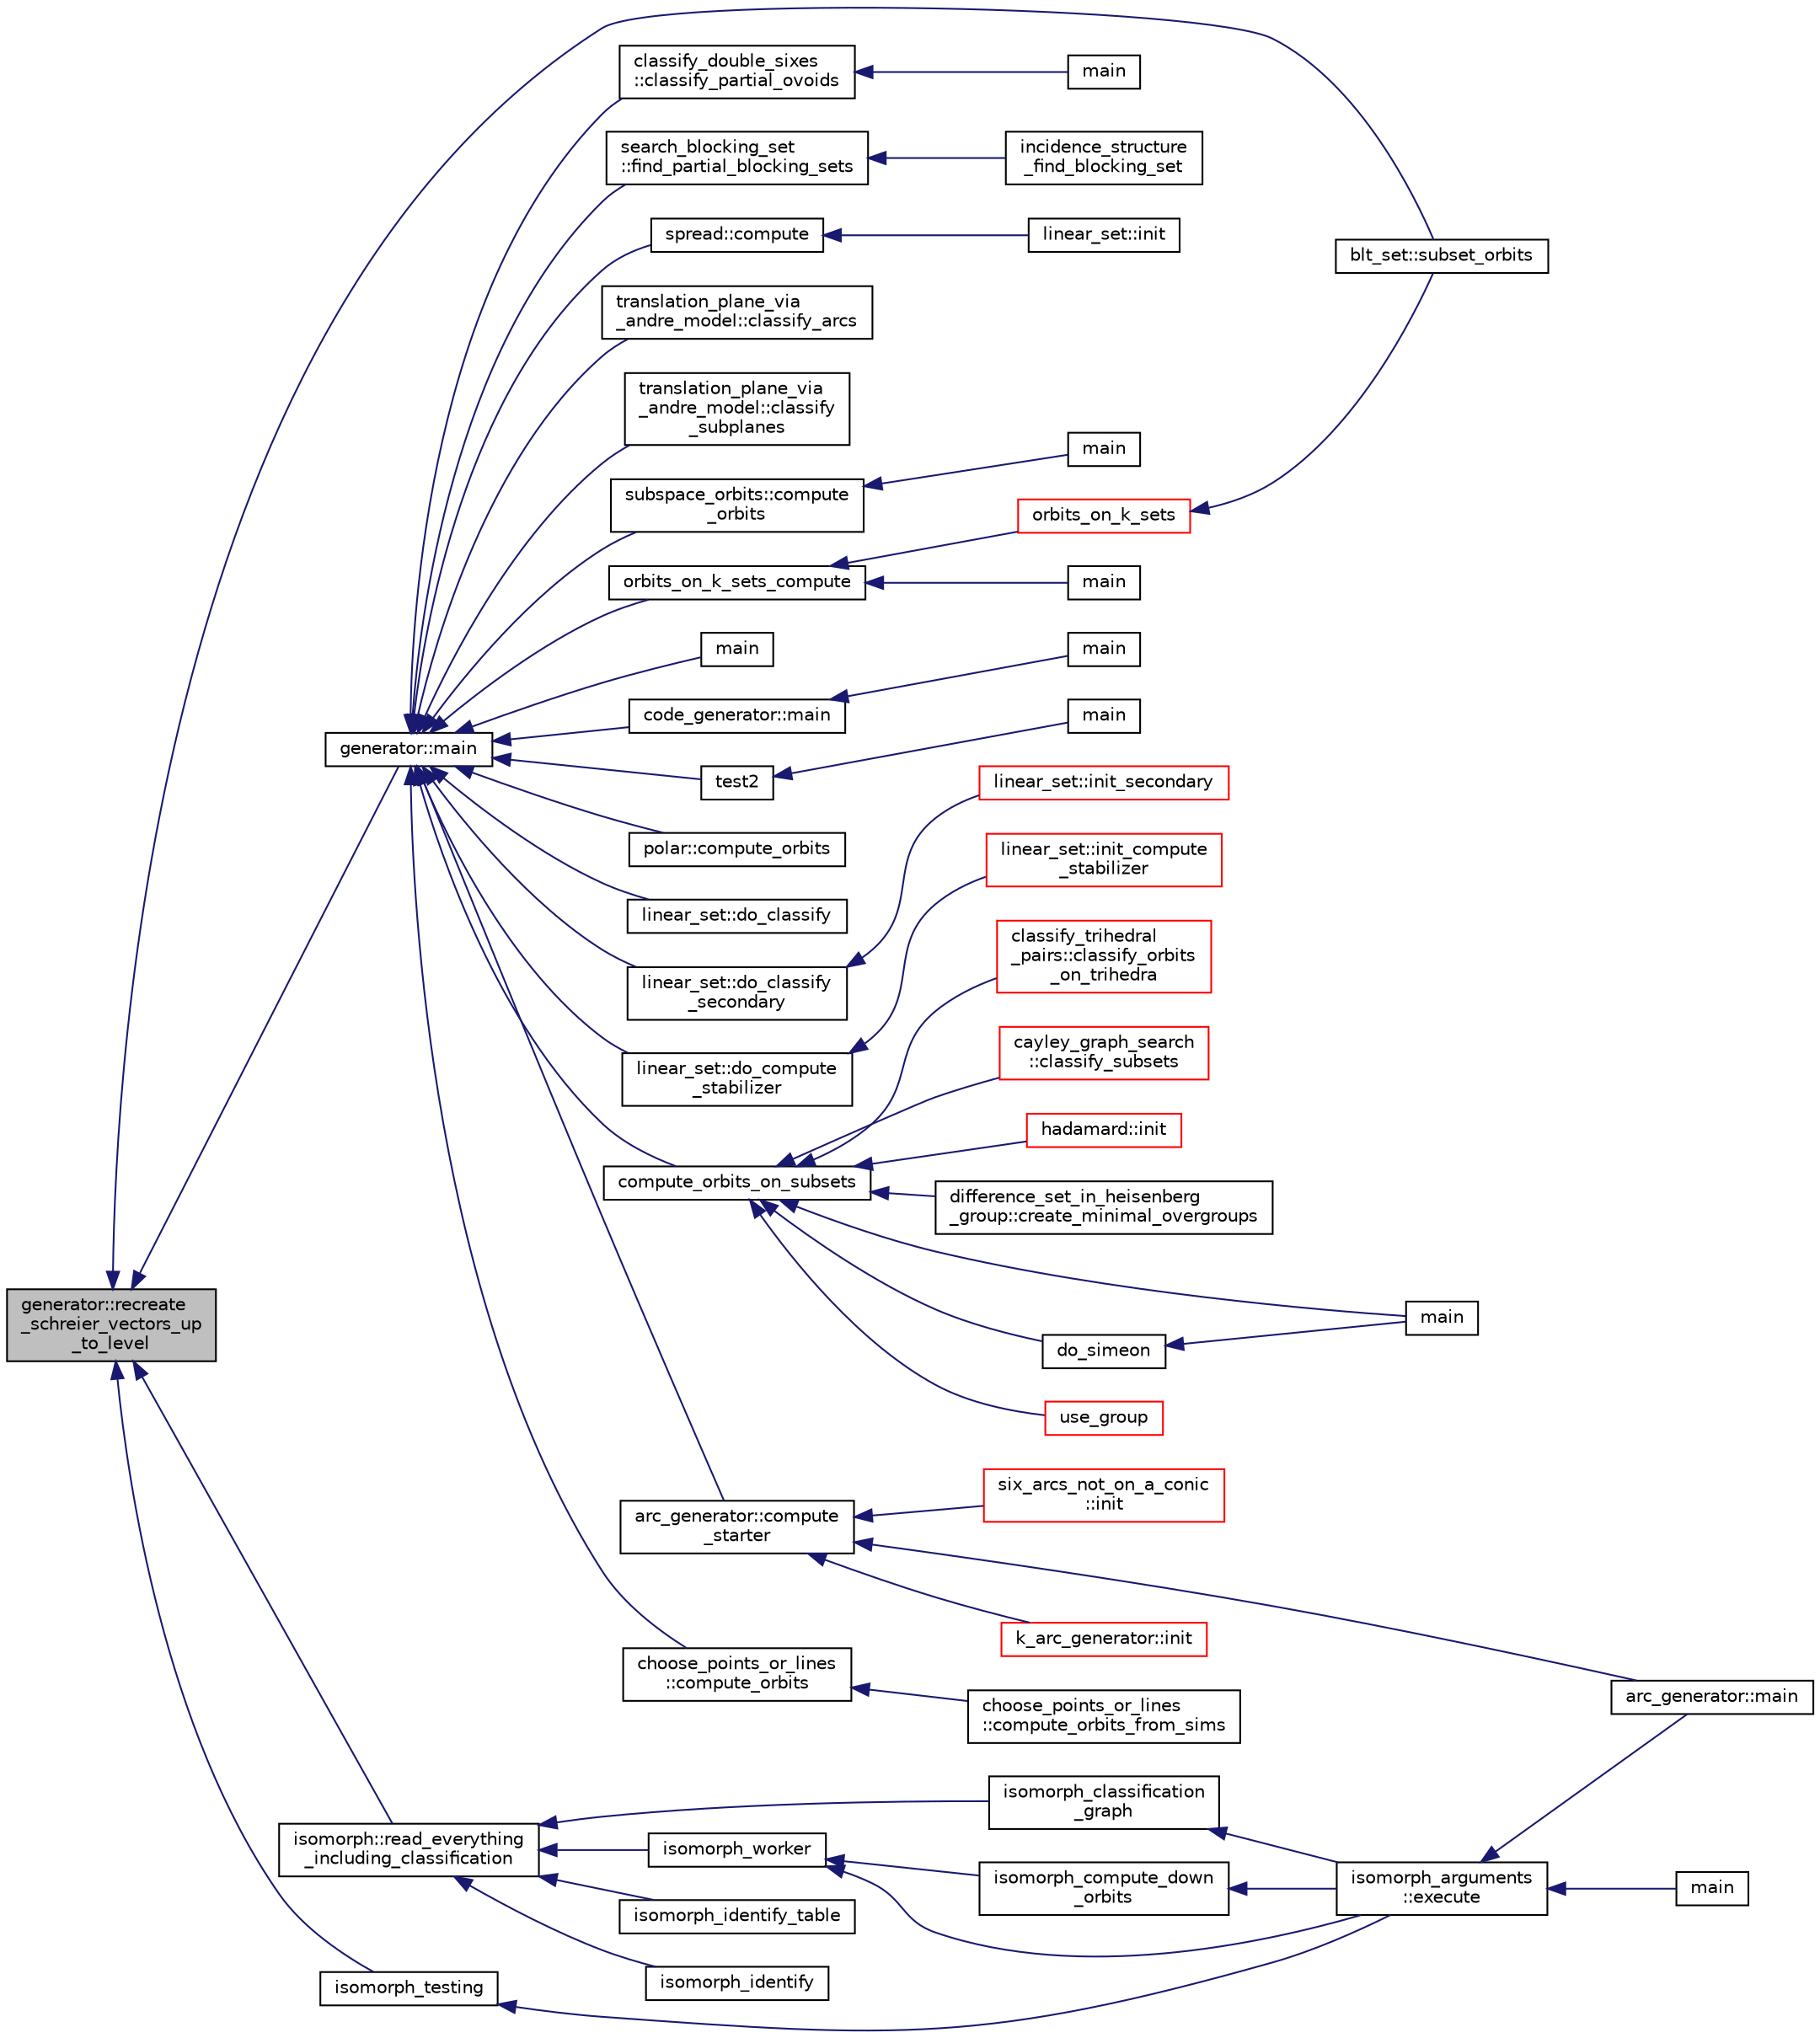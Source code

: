 digraph "generator::recreate_schreier_vectors_up_to_level"
{
  edge [fontname="Helvetica",fontsize="10",labelfontname="Helvetica",labelfontsize="10"];
  node [fontname="Helvetica",fontsize="10",shape=record];
  rankdir="LR";
  Node21149 [label="generator::recreate\l_schreier_vectors_up\l_to_level",height=0.2,width=0.4,color="black", fillcolor="grey75", style="filled", fontcolor="black"];
  Node21149 -> Node21150 [dir="back",color="midnightblue",fontsize="10",style="solid",fontname="Helvetica"];
  Node21150 [label="blt_set::subset_orbits",height=0.2,width=0.4,color="black", fillcolor="white", style="filled",URL="$d1/d3d/classblt__set.html#af8f79fc4346244acfa0e2c2d23c36993"];
  Node21149 -> Node21151 [dir="back",color="midnightblue",fontsize="10",style="solid",fontname="Helvetica"];
  Node21151 [label="generator::main",height=0.2,width=0.4,color="black", fillcolor="white", style="filled",URL="$d7/d73/classgenerator.html#a01abff8e9f231bf0d82e2e8e0061f242"];
  Node21151 -> Node21152 [dir="back",color="midnightblue",fontsize="10",style="solid",fontname="Helvetica"];
  Node21152 [label="main",height=0.2,width=0.4,color="black", fillcolor="white", style="filled",URL="$d2/d11/codes_8h.html#a217dbf8b442f20279ea00b898af96f52"];
  Node21151 -> Node21153 [dir="back",color="midnightblue",fontsize="10",style="solid",fontname="Helvetica"];
  Node21153 [label="code_generator::main",height=0.2,width=0.4,color="black", fillcolor="white", style="filled",URL="$db/d37/classcode__generator.html#ab3cf3a306e4032c2b471ac95321c599f"];
  Node21153 -> Node21154 [dir="back",color="midnightblue",fontsize="10",style="solid",fontname="Helvetica"];
  Node21154 [label="main",height=0.2,width=0.4,color="black", fillcolor="white", style="filled",URL="$d4/d4f/codes_8_c.html#a217dbf8b442f20279ea00b898af96f52"];
  Node21151 -> Node21155 [dir="back",color="midnightblue",fontsize="10",style="solid",fontname="Helvetica"];
  Node21155 [label="test2",height=0.2,width=0.4,color="black", fillcolor="white", style="filled",URL="$d9/db0/factor__space_8_c.html#a39d73a812e5fd8f1bc111e948368cb10"];
  Node21155 -> Node21156 [dir="back",color="midnightblue",fontsize="10",style="solid",fontname="Helvetica"];
  Node21156 [label="main",height=0.2,width=0.4,color="black", fillcolor="white", style="filled",URL="$d9/db0/factor__space_8_c.html#a3c04138a5bfe5d72780bb7e82a18e627"];
  Node21151 -> Node21157 [dir="back",color="midnightblue",fontsize="10",style="solid",fontname="Helvetica"];
  Node21157 [label="polar::compute_orbits",height=0.2,width=0.4,color="black", fillcolor="white", style="filled",URL="$da/d1c/classpolar.html#ac4c3c4f95d14c74ff4a3ec3f3479a1da"];
  Node21151 -> Node21158 [dir="back",color="midnightblue",fontsize="10",style="solid",fontname="Helvetica"];
  Node21158 [label="linear_set::do_classify",height=0.2,width=0.4,color="black", fillcolor="white", style="filled",URL="$dd/d86/classlinear__set.html#a3eb2dbce7fa8b71901dfc12f288ddd0c"];
  Node21151 -> Node21159 [dir="back",color="midnightblue",fontsize="10",style="solid",fontname="Helvetica"];
  Node21159 [label="linear_set::do_classify\l_secondary",height=0.2,width=0.4,color="black", fillcolor="white", style="filled",URL="$dd/d86/classlinear__set.html#a47eb7f9995f3343abd3bdfbf9a9a9162"];
  Node21159 -> Node21160 [dir="back",color="midnightblue",fontsize="10",style="solid",fontname="Helvetica"];
  Node21160 [label="linear_set::init_secondary",height=0.2,width=0.4,color="red", fillcolor="white", style="filled",URL="$dd/d86/classlinear__set.html#a7bf8cd7805559b5762921687a7c1ed97"];
  Node21151 -> Node21162 [dir="back",color="midnightblue",fontsize="10",style="solid",fontname="Helvetica"];
  Node21162 [label="linear_set::do_compute\l_stabilizer",height=0.2,width=0.4,color="black", fillcolor="white", style="filled",URL="$dd/d86/classlinear__set.html#ae8f58ded28fb5370f4459cca42b7463b"];
  Node21162 -> Node21163 [dir="back",color="midnightblue",fontsize="10",style="solid",fontname="Helvetica"];
  Node21163 [label="linear_set::init_compute\l_stabilizer",height=0.2,width=0.4,color="red", fillcolor="white", style="filled",URL="$dd/d86/classlinear__set.html#a0cc3eaec1896fdc977b62e94623b055b"];
  Node21151 -> Node21165 [dir="back",color="midnightblue",fontsize="10",style="solid",fontname="Helvetica"];
  Node21165 [label="compute_orbits_on_subsets",height=0.2,width=0.4,color="black", fillcolor="white", style="filled",URL="$d3/d35/snakes__and__ladders__global_8_c.html#af33697aede0480110b1227f727252637"];
  Node21165 -> Node21166 [dir="back",color="midnightblue",fontsize="10",style="solid",fontname="Helvetica"];
  Node21166 [label="cayley_graph_search\l::classify_subsets",height=0.2,width=0.4,color="red", fillcolor="white", style="filled",URL="$de/dae/classcayley__graph__search.html#a4cf8a90752e018a281481ac80ad52c4b"];
  Node21165 -> Node21169 [dir="back",color="midnightblue",fontsize="10",style="solid",fontname="Helvetica"];
  Node21169 [label="hadamard::init",height=0.2,width=0.4,color="red", fillcolor="white", style="filled",URL="$d7/dbb/classhadamard.html#a16af359850b8bdd0d2a73e260d496c33"];
  Node21165 -> Node21171 [dir="back",color="midnightblue",fontsize="10",style="solid",fontname="Helvetica"];
  Node21171 [label="difference_set_in_heisenberg\l_group::create_minimal_overgroups",height=0.2,width=0.4,color="black", fillcolor="white", style="filled",URL="$de/d8a/classdifference__set__in__heisenberg__group.html#a9bde5ad5da3ebaebf98fbfd3e8110b79"];
  Node21165 -> Node21172 [dir="back",color="midnightblue",fontsize="10",style="solid",fontname="Helvetica"];
  Node21172 [label="main",height=0.2,width=0.4,color="black", fillcolor="white", style="filled",URL="$d5/d13/simeon_8_c.html#ae66f6b31b5ad750f1fe042a706a4e3d4"];
  Node21165 -> Node21173 [dir="back",color="midnightblue",fontsize="10",style="solid",fontname="Helvetica"];
  Node21173 [label="do_simeon",height=0.2,width=0.4,color="black", fillcolor="white", style="filled",URL="$d5/d13/simeon_8_c.html#a36cf3f9cb484fa44da7a7dfcbe9385d0"];
  Node21173 -> Node21172 [dir="back",color="midnightblue",fontsize="10",style="solid",fontname="Helvetica"];
  Node21165 -> Node21174 [dir="back",color="midnightblue",fontsize="10",style="solid",fontname="Helvetica"];
  Node21174 [label="use_group",height=0.2,width=0.4,color="red", fillcolor="white", style="filled",URL="$d9/d9f/all__cliques_8_c.html#aba62531e97173264c39afe2c7857af31"];
  Node21165 -> Node21176 [dir="back",color="midnightblue",fontsize="10",style="solid",fontname="Helvetica"];
  Node21176 [label="classify_trihedral\l_pairs::classify_orbits\l_on_trihedra",height=0.2,width=0.4,color="red", fillcolor="white", style="filled",URL="$d1/d21/classclassify__trihedral__pairs.html#a99625621bfba4bb65b3d60304b306539"];
  Node21151 -> Node21183 [dir="back",color="midnightblue",fontsize="10",style="solid",fontname="Helvetica"];
  Node21183 [label="orbits_on_k_sets_compute",height=0.2,width=0.4,color="black", fillcolor="white", style="filled",URL="$d3/d35/snakes__and__ladders__global_8_c.html#a96743526b15703539d544499276aaa71"];
  Node21183 -> Node21184 [dir="back",color="midnightblue",fontsize="10",style="solid",fontname="Helvetica"];
  Node21184 [label="main",height=0.2,width=0.4,color="black", fillcolor="white", style="filled",URL="$d9/d5f/example__fano__plane_8_c.html#ae66f6b31b5ad750f1fe042a706a4e3d4"];
  Node21183 -> Node21185 [dir="back",color="midnightblue",fontsize="10",style="solid",fontname="Helvetica"];
  Node21185 [label="orbits_on_k_sets",height=0.2,width=0.4,color="red", fillcolor="white", style="filled",URL="$d3/d35/snakes__and__ladders__global_8_c.html#afe3d79116aa8b4d1a93d444a3a979b6e"];
  Node21185 -> Node21150 [dir="back",color="midnightblue",fontsize="10",style="solid",fontname="Helvetica"];
  Node21151 -> Node21193 [dir="back",color="midnightblue",fontsize="10",style="solid",fontname="Helvetica"];
  Node21193 [label="arc_generator::compute\l_starter",height=0.2,width=0.4,color="black", fillcolor="white", style="filled",URL="$d4/d21/classarc__generator.html#aad1dcec3a1c302e743d574bd1ac857d9"];
  Node21193 -> Node21192 [dir="back",color="midnightblue",fontsize="10",style="solid",fontname="Helvetica"];
  Node21192 [label="arc_generator::main",height=0.2,width=0.4,color="black", fillcolor="white", style="filled",URL="$d4/d21/classarc__generator.html#ad80140b51b165dad1fe6ab232be7829a"];
  Node21193 -> Node21194 [dir="back",color="midnightblue",fontsize="10",style="solid",fontname="Helvetica"];
  Node21194 [label="k_arc_generator::init",height=0.2,width=0.4,color="red", fillcolor="white", style="filled",URL="$d6/dd8/classk__arc__generator.html#a6036d9f52ede9f8ca681505626b5361d"];
  Node21193 -> Node21196 [dir="back",color="midnightblue",fontsize="10",style="solid",fontname="Helvetica"];
  Node21196 [label="six_arcs_not_on_a_conic\l::init",height=0.2,width=0.4,color="red", fillcolor="white", style="filled",URL="$d8/de6/classsix__arcs__not__on__a__conic.html#a7a4d5cf8a098488729934cfa8a70944a"];
  Node21151 -> Node21198 [dir="back",color="midnightblue",fontsize="10",style="solid",fontname="Helvetica"];
  Node21198 [label="choose_points_or_lines\l::compute_orbits",height=0.2,width=0.4,color="black", fillcolor="white", style="filled",URL="$d6/d75/classchoose__points__or__lines.html#adc353e2d41dc8a39563322c8cdd85f61"];
  Node21198 -> Node21199 [dir="back",color="midnightblue",fontsize="10",style="solid",fontname="Helvetica"];
  Node21199 [label="choose_points_or_lines\l::compute_orbits_from_sims",height=0.2,width=0.4,color="black", fillcolor="white", style="filled",URL="$d6/d75/classchoose__points__or__lines.html#a4fcac2dadf459d7c75187a00a4bd64aa"];
  Node21151 -> Node21200 [dir="back",color="midnightblue",fontsize="10",style="solid",fontname="Helvetica"];
  Node21200 [label="classify_double_sixes\l::classify_partial_ovoids",height=0.2,width=0.4,color="black", fillcolor="white", style="filled",URL="$dd/d23/classclassify__double__sixes.html#a2253fca143a0e8a3e39655eb05668ae9"];
  Node21200 -> Node21201 [dir="back",color="midnightblue",fontsize="10",style="solid",fontname="Helvetica"];
  Node21201 [label="main",height=0.2,width=0.4,color="black", fillcolor="white", style="filled",URL="$df/df8/surface__classify_8_c.html#a217dbf8b442f20279ea00b898af96f52"];
  Node21151 -> Node21202 [dir="back",color="midnightblue",fontsize="10",style="solid",fontname="Helvetica"];
  Node21202 [label="search_blocking_set\l::find_partial_blocking_sets",height=0.2,width=0.4,color="black", fillcolor="white", style="filled",URL="$dc/d36/classsearch__blocking__set.html#ad3fdb3d356db75a02c406bc9d4e9e9b6"];
  Node21202 -> Node21203 [dir="back",color="midnightblue",fontsize="10",style="solid",fontname="Helvetica"];
  Node21203 [label="incidence_structure\l_find_blocking_set",height=0.2,width=0.4,color="black", fillcolor="white", style="filled",URL="$df/d74/tl__geometry_8h.html#a8e3d42d0018f8a804b9686b1c4951186"];
  Node21151 -> Node21204 [dir="back",color="midnightblue",fontsize="10",style="solid",fontname="Helvetica"];
  Node21204 [label="spread::compute",height=0.2,width=0.4,color="black", fillcolor="white", style="filled",URL="$da/dc1/classspread.html#a9674466d3e03b8dad79882299c638a21"];
  Node21204 -> Node21205 [dir="back",color="midnightblue",fontsize="10",style="solid",fontname="Helvetica"];
  Node21205 [label="linear_set::init",height=0.2,width=0.4,color="black", fillcolor="white", style="filled",URL="$dd/d86/classlinear__set.html#a7ab24e84423749047d5465cb15505475"];
  Node21151 -> Node21206 [dir="back",color="midnightblue",fontsize="10",style="solid",fontname="Helvetica"];
  Node21206 [label="translation_plane_via\l_andre_model::classify_arcs",height=0.2,width=0.4,color="black", fillcolor="white", style="filled",URL="$d1/dcc/classtranslation__plane__via__andre__model.html#ac8f002e812a8b152d41e806688601c5e"];
  Node21151 -> Node21207 [dir="back",color="midnightblue",fontsize="10",style="solid",fontname="Helvetica"];
  Node21207 [label="translation_plane_via\l_andre_model::classify\l_subplanes",height=0.2,width=0.4,color="black", fillcolor="white", style="filled",URL="$d1/dcc/classtranslation__plane__via__andre__model.html#a794fefa95f0a7f7b887133375988ee55"];
  Node21151 -> Node21208 [dir="back",color="midnightblue",fontsize="10",style="solid",fontname="Helvetica"];
  Node21208 [label="subspace_orbits::compute\l_orbits",height=0.2,width=0.4,color="black", fillcolor="white", style="filled",URL="$d2/d9f/classsubspace__orbits.html#a2778f8d49cde1675de1ef6acfe180b63"];
  Node21208 -> Node21209 [dir="back",color="midnightblue",fontsize="10",style="solid",fontname="Helvetica"];
  Node21209 [label="main",height=0.2,width=0.4,color="black", fillcolor="white", style="filled",URL="$da/dd5/subspace__orbits__main_8_c.html#a217dbf8b442f20279ea00b898af96f52"];
  Node21149 -> Node21210 [dir="back",color="midnightblue",fontsize="10",style="solid",fontname="Helvetica"];
  Node21210 [label="isomorph::read_everything\l_including_classification",height=0.2,width=0.4,color="black", fillcolor="white", style="filled",URL="$d3/d5f/classisomorph.html#aa6a56e4522d3133a6ea65c9ac6de3924"];
  Node21210 -> Node21211 [dir="back",color="midnightblue",fontsize="10",style="solid",fontname="Helvetica"];
  Node21211 [label="isomorph_classification\l_graph",height=0.2,width=0.4,color="black", fillcolor="white", style="filled",URL="$d4/d7e/isomorph__global_8_c.html#a027e803e6cab7af4c400a71663bf4715"];
  Node21211 -> Node21190 [dir="back",color="midnightblue",fontsize="10",style="solid",fontname="Helvetica"];
  Node21190 [label="isomorph_arguments\l::execute",height=0.2,width=0.4,color="black", fillcolor="white", style="filled",URL="$d5/de4/classisomorph__arguments.html#aa85e472d14906abdd5672dc66027583e"];
  Node21190 -> Node21191 [dir="back",color="midnightblue",fontsize="10",style="solid",fontname="Helvetica"];
  Node21191 [label="main",height=0.2,width=0.4,color="black", fillcolor="white", style="filled",URL="$d1/d5e/blt__main_8_c.html#a217dbf8b442f20279ea00b898af96f52"];
  Node21190 -> Node21192 [dir="back",color="midnightblue",fontsize="10",style="solid",fontname="Helvetica"];
  Node21210 -> Node21212 [dir="back",color="midnightblue",fontsize="10",style="solid",fontname="Helvetica"];
  Node21212 [label="isomorph_identify",height=0.2,width=0.4,color="black", fillcolor="white", style="filled",URL="$d4/d7e/isomorph__global_8_c.html#aa0fe57c73d5668eee10a6022ada7f6a3"];
  Node21210 -> Node21213 [dir="back",color="midnightblue",fontsize="10",style="solid",fontname="Helvetica"];
  Node21213 [label="isomorph_identify_table",height=0.2,width=0.4,color="black", fillcolor="white", style="filled",URL="$d4/d7e/isomorph__global_8_c.html#a9fd19ea945561cf2a6bb5c72dd4b1cb2"];
  Node21210 -> Node21214 [dir="back",color="midnightblue",fontsize="10",style="solid",fontname="Helvetica"];
  Node21214 [label="isomorph_worker",height=0.2,width=0.4,color="black", fillcolor="white", style="filled",URL="$d4/d7e/isomorph__global_8_c.html#ace3bb6ec719b02a35534309d4d3fe99a"];
  Node21214 -> Node21190 [dir="back",color="midnightblue",fontsize="10",style="solid",fontname="Helvetica"];
  Node21214 -> Node21189 [dir="back",color="midnightblue",fontsize="10",style="solid",fontname="Helvetica"];
  Node21189 [label="isomorph_compute_down\l_orbits",height=0.2,width=0.4,color="black", fillcolor="white", style="filled",URL="$d4/d7e/isomorph__global_8_c.html#a3613cea19158edd30958c4edecd97d53"];
  Node21189 -> Node21190 [dir="back",color="midnightblue",fontsize="10",style="solid",fontname="Helvetica"];
  Node21149 -> Node21215 [dir="back",color="midnightblue",fontsize="10",style="solid",fontname="Helvetica"];
  Node21215 [label="isomorph_testing",height=0.2,width=0.4,color="black", fillcolor="white", style="filled",URL="$d4/d7e/isomorph__global_8_c.html#a5a73cbe9f89c4727f086482ee2d238f9"];
  Node21215 -> Node21190 [dir="back",color="midnightblue",fontsize="10",style="solid",fontname="Helvetica"];
}
